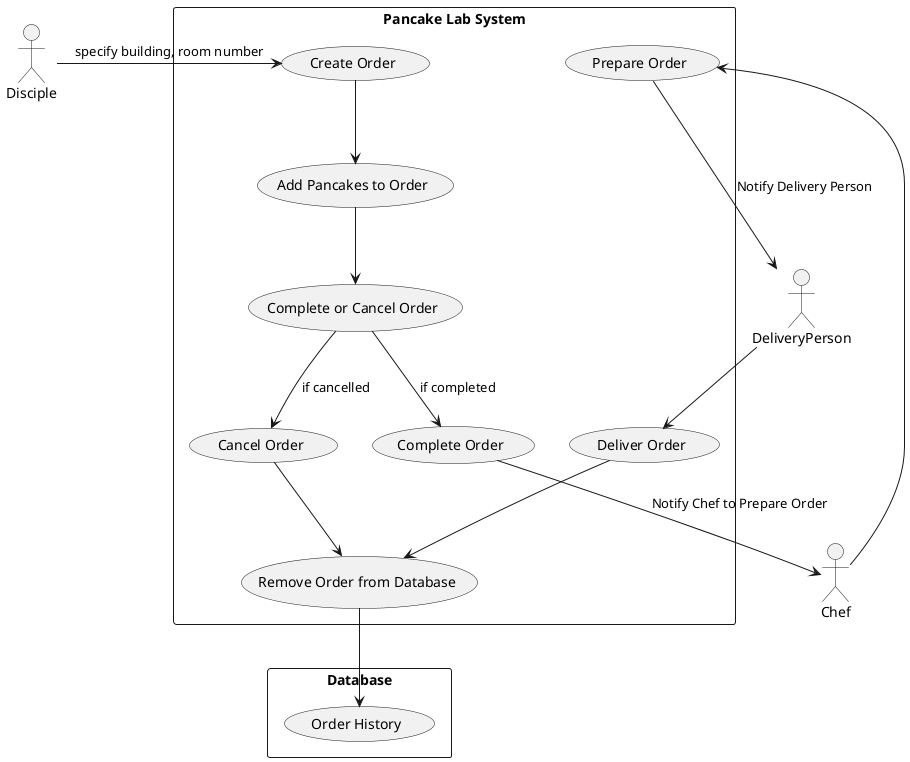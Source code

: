 @startuml
actor Disciple
actor Chef
actor DeliveryPerson

rectangle "Pancake Lab System" {
    Disciple -> (Create Order) : specify building, room number
    (Create Order) --> (Add Pancakes to Order)
    (Add Pancakes to Order) --> (Complete or Cancel Order)
    (Complete or Cancel Order) --> (Cancel Order) : if cancelled
    (Complete or Cancel Order) --> (Complete Order) : if completed
    (Complete Order) --> Chef : Notify Chef to Prepare Order
    Chef --> (Prepare Order)
    (Prepare Order) --> DeliveryPerson : Notify Delivery Person
    DeliveryPerson --> (Deliver Order)
    (Deliver Order) --> (Remove Order from Database)
}

rectangle "Database" {
    (Cancel Order) --> (Remove Order from Database)
    (Remove Order from Database) --> (Order History)
}

@enduml
